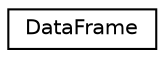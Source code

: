 digraph "Graphical Class Hierarchy"
{
 // LATEX_PDF_SIZE
  edge [fontname="Helvetica",fontsize="10",labelfontname="Helvetica",labelfontsize="10"];
  node [fontname="Helvetica",fontsize="10",shape=record];
  rankdir="LR";
  Node0 [label="DataFrame",height=0.2,width=0.4,color="black", fillcolor="white", style="filled",URL="$class_data_frame.html",tooltip=" "];
}
